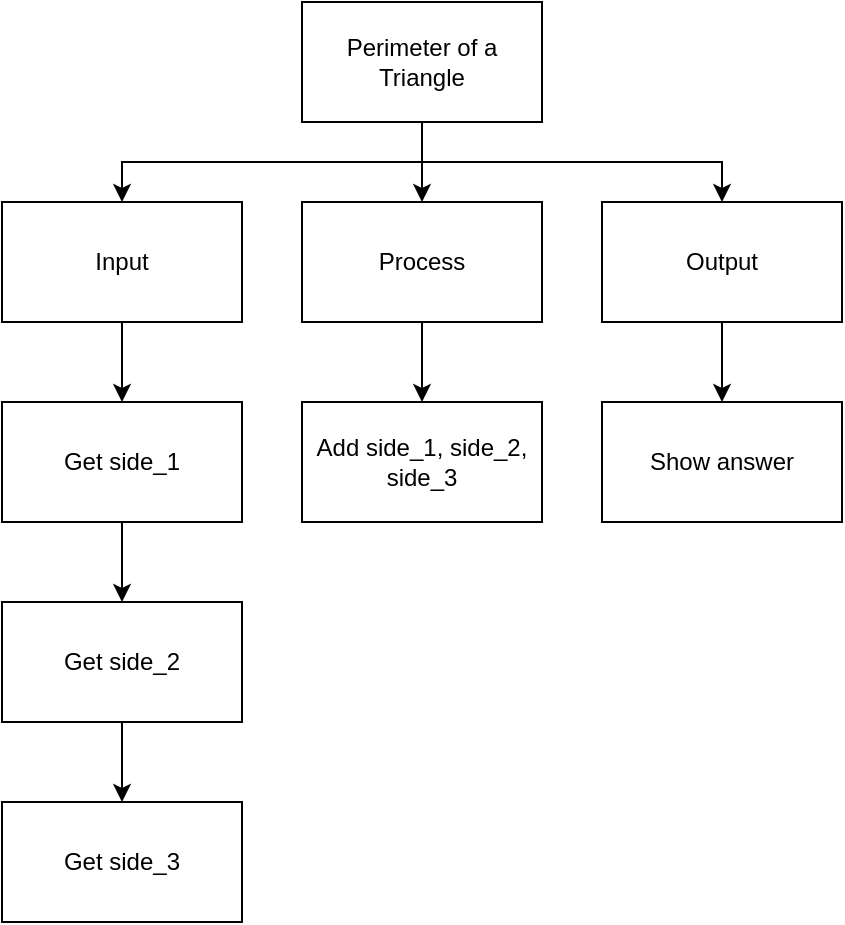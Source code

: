 <mxfile version="14.6.13" type="github">
  <diagram id="opTzevJ5c5rDsMIliRwW" name="Page-1">
    <mxGraphModel dx="582" dy="383" grid="1" gridSize="10" guides="1" tooltips="1" connect="1" arrows="1" fold="1" page="1" pageScale="1" pageWidth="850" pageHeight="1100" math="0" shadow="0">
      <root>
        <mxCell id="0" />
        <mxCell id="1" parent="0" />
        <mxCell id="xXHmHQqa-5CR83J0aL3B-16" style="edgeStyle=orthogonalEdgeStyle;rounded=0;orthogonalLoop=1;jettySize=auto;html=1;exitX=0.5;exitY=1;exitDx=0;exitDy=0;entryX=0.5;entryY=0;entryDx=0;entryDy=0;" edge="1" parent="1" source="xXHmHQqa-5CR83J0aL3B-1" target="xXHmHQqa-5CR83J0aL3B-3">
          <mxGeometry relative="1" as="geometry" />
        </mxCell>
        <mxCell id="xXHmHQqa-5CR83J0aL3B-17" style="edgeStyle=orthogonalEdgeStyle;rounded=0;orthogonalLoop=1;jettySize=auto;html=1;exitX=0.5;exitY=1;exitDx=0;exitDy=0;entryX=0.5;entryY=0;entryDx=0;entryDy=0;" edge="1" parent="1" source="xXHmHQqa-5CR83J0aL3B-1" target="xXHmHQqa-5CR83J0aL3B-2">
          <mxGeometry relative="1" as="geometry" />
        </mxCell>
        <mxCell id="xXHmHQqa-5CR83J0aL3B-18" style="edgeStyle=orthogonalEdgeStyle;rounded=0;orthogonalLoop=1;jettySize=auto;html=1;exitX=0.5;exitY=1;exitDx=0;exitDy=0;entryX=0.5;entryY=0;entryDx=0;entryDy=0;" edge="1" parent="1" source="xXHmHQqa-5CR83J0aL3B-1" target="xXHmHQqa-5CR83J0aL3B-4">
          <mxGeometry relative="1" as="geometry" />
        </mxCell>
        <mxCell id="xXHmHQqa-5CR83J0aL3B-1" value="Perimeter of a Triangle" style="rounded=0;whiteSpace=wrap;html=1;" vertex="1" parent="1">
          <mxGeometry x="240" y="400" width="120" height="60" as="geometry" />
        </mxCell>
        <mxCell id="xXHmHQqa-5CR83J0aL3B-9" style="edgeStyle=orthogonalEdgeStyle;rounded=0;orthogonalLoop=1;jettySize=auto;html=1;exitX=0.5;exitY=1;exitDx=0;exitDy=0;entryX=0.5;entryY=0;entryDx=0;entryDy=0;" edge="1" parent="1" source="xXHmHQqa-5CR83J0aL3B-2" target="xXHmHQqa-5CR83J0aL3B-6">
          <mxGeometry relative="1" as="geometry" />
        </mxCell>
        <mxCell id="xXHmHQqa-5CR83J0aL3B-2" value="Input" style="rounded=0;whiteSpace=wrap;html=1;" vertex="1" parent="1">
          <mxGeometry x="90" y="500" width="120" height="60" as="geometry" />
        </mxCell>
        <mxCell id="xXHmHQqa-5CR83J0aL3B-13" style="edgeStyle=orthogonalEdgeStyle;rounded=0;orthogonalLoop=1;jettySize=auto;html=1;exitX=0.5;exitY=1;exitDx=0;exitDy=0;entryX=0.5;entryY=0;entryDx=0;entryDy=0;" edge="1" parent="1" source="xXHmHQqa-5CR83J0aL3B-3" target="xXHmHQqa-5CR83J0aL3B-12">
          <mxGeometry relative="1" as="geometry" />
        </mxCell>
        <mxCell id="xXHmHQqa-5CR83J0aL3B-3" value="Process" style="rounded=0;whiteSpace=wrap;html=1;" vertex="1" parent="1">
          <mxGeometry x="240" y="500" width="120" height="60" as="geometry" />
        </mxCell>
        <mxCell id="xXHmHQqa-5CR83J0aL3B-15" style="edgeStyle=orthogonalEdgeStyle;rounded=0;orthogonalLoop=1;jettySize=auto;html=1;exitX=0.5;exitY=1;exitDx=0;exitDy=0;entryX=0.5;entryY=0;entryDx=0;entryDy=0;" edge="1" parent="1" source="xXHmHQqa-5CR83J0aL3B-4" target="xXHmHQqa-5CR83J0aL3B-14">
          <mxGeometry relative="1" as="geometry" />
        </mxCell>
        <mxCell id="xXHmHQqa-5CR83J0aL3B-4" value="Output" style="rounded=0;whiteSpace=wrap;html=1;" vertex="1" parent="1">
          <mxGeometry x="390" y="500" width="120" height="60" as="geometry" />
        </mxCell>
        <mxCell id="xXHmHQqa-5CR83J0aL3B-10" style="edgeStyle=orthogonalEdgeStyle;rounded=0;orthogonalLoop=1;jettySize=auto;html=1;exitX=0.5;exitY=1;exitDx=0;exitDy=0;entryX=0.5;entryY=0;entryDx=0;entryDy=0;" edge="1" parent="1" source="xXHmHQqa-5CR83J0aL3B-6" target="xXHmHQqa-5CR83J0aL3B-7">
          <mxGeometry relative="1" as="geometry" />
        </mxCell>
        <mxCell id="xXHmHQqa-5CR83J0aL3B-6" value="Get side_1" style="rounded=0;whiteSpace=wrap;html=1;" vertex="1" parent="1">
          <mxGeometry x="90" y="600" width="120" height="60" as="geometry" />
        </mxCell>
        <mxCell id="xXHmHQqa-5CR83J0aL3B-11" style="edgeStyle=orthogonalEdgeStyle;rounded=0;orthogonalLoop=1;jettySize=auto;html=1;exitX=0.5;exitY=1;exitDx=0;exitDy=0;entryX=0.5;entryY=0;entryDx=0;entryDy=0;" edge="1" parent="1" source="xXHmHQqa-5CR83J0aL3B-7" target="xXHmHQqa-5CR83J0aL3B-8">
          <mxGeometry relative="1" as="geometry" />
        </mxCell>
        <mxCell id="xXHmHQqa-5CR83J0aL3B-7" value="Get side_2" style="rounded=0;whiteSpace=wrap;html=1;" vertex="1" parent="1">
          <mxGeometry x="90" y="700" width="120" height="60" as="geometry" />
        </mxCell>
        <mxCell id="xXHmHQqa-5CR83J0aL3B-8" value="Get side_3" style="rounded=0;whiteSpace=wrap;html=1;" vertex="1" parent="1">
          <mxGeometry x="90" y="800" width="120" height="60" as="geometry" />
        </mxCell>
        <mxCell id="xXHmHQqa-5CR83J0aL3B-12" value="Add side_1, side_2, side_3" style="rounded=0;whiteSpace=wrap;html=1;" vertex="1" parent="1">
          <mxGeometry x="240" y="600" width="120" height="60" as="geometry" />
        </mxCell>
        <mxCell id="xXHmHQqa-5CR83J0aL3B-14" value="Show answer" style="rounded=0;whiteSpace=wrap;html=1;" vertex="1" parent="1">
          <mxGeometry x="390" y="600" width="120" height="60" as="geometry" />
        </mxCell>
      </root>
    </mxGraphModel>
  </diagram>
</mxfile>
